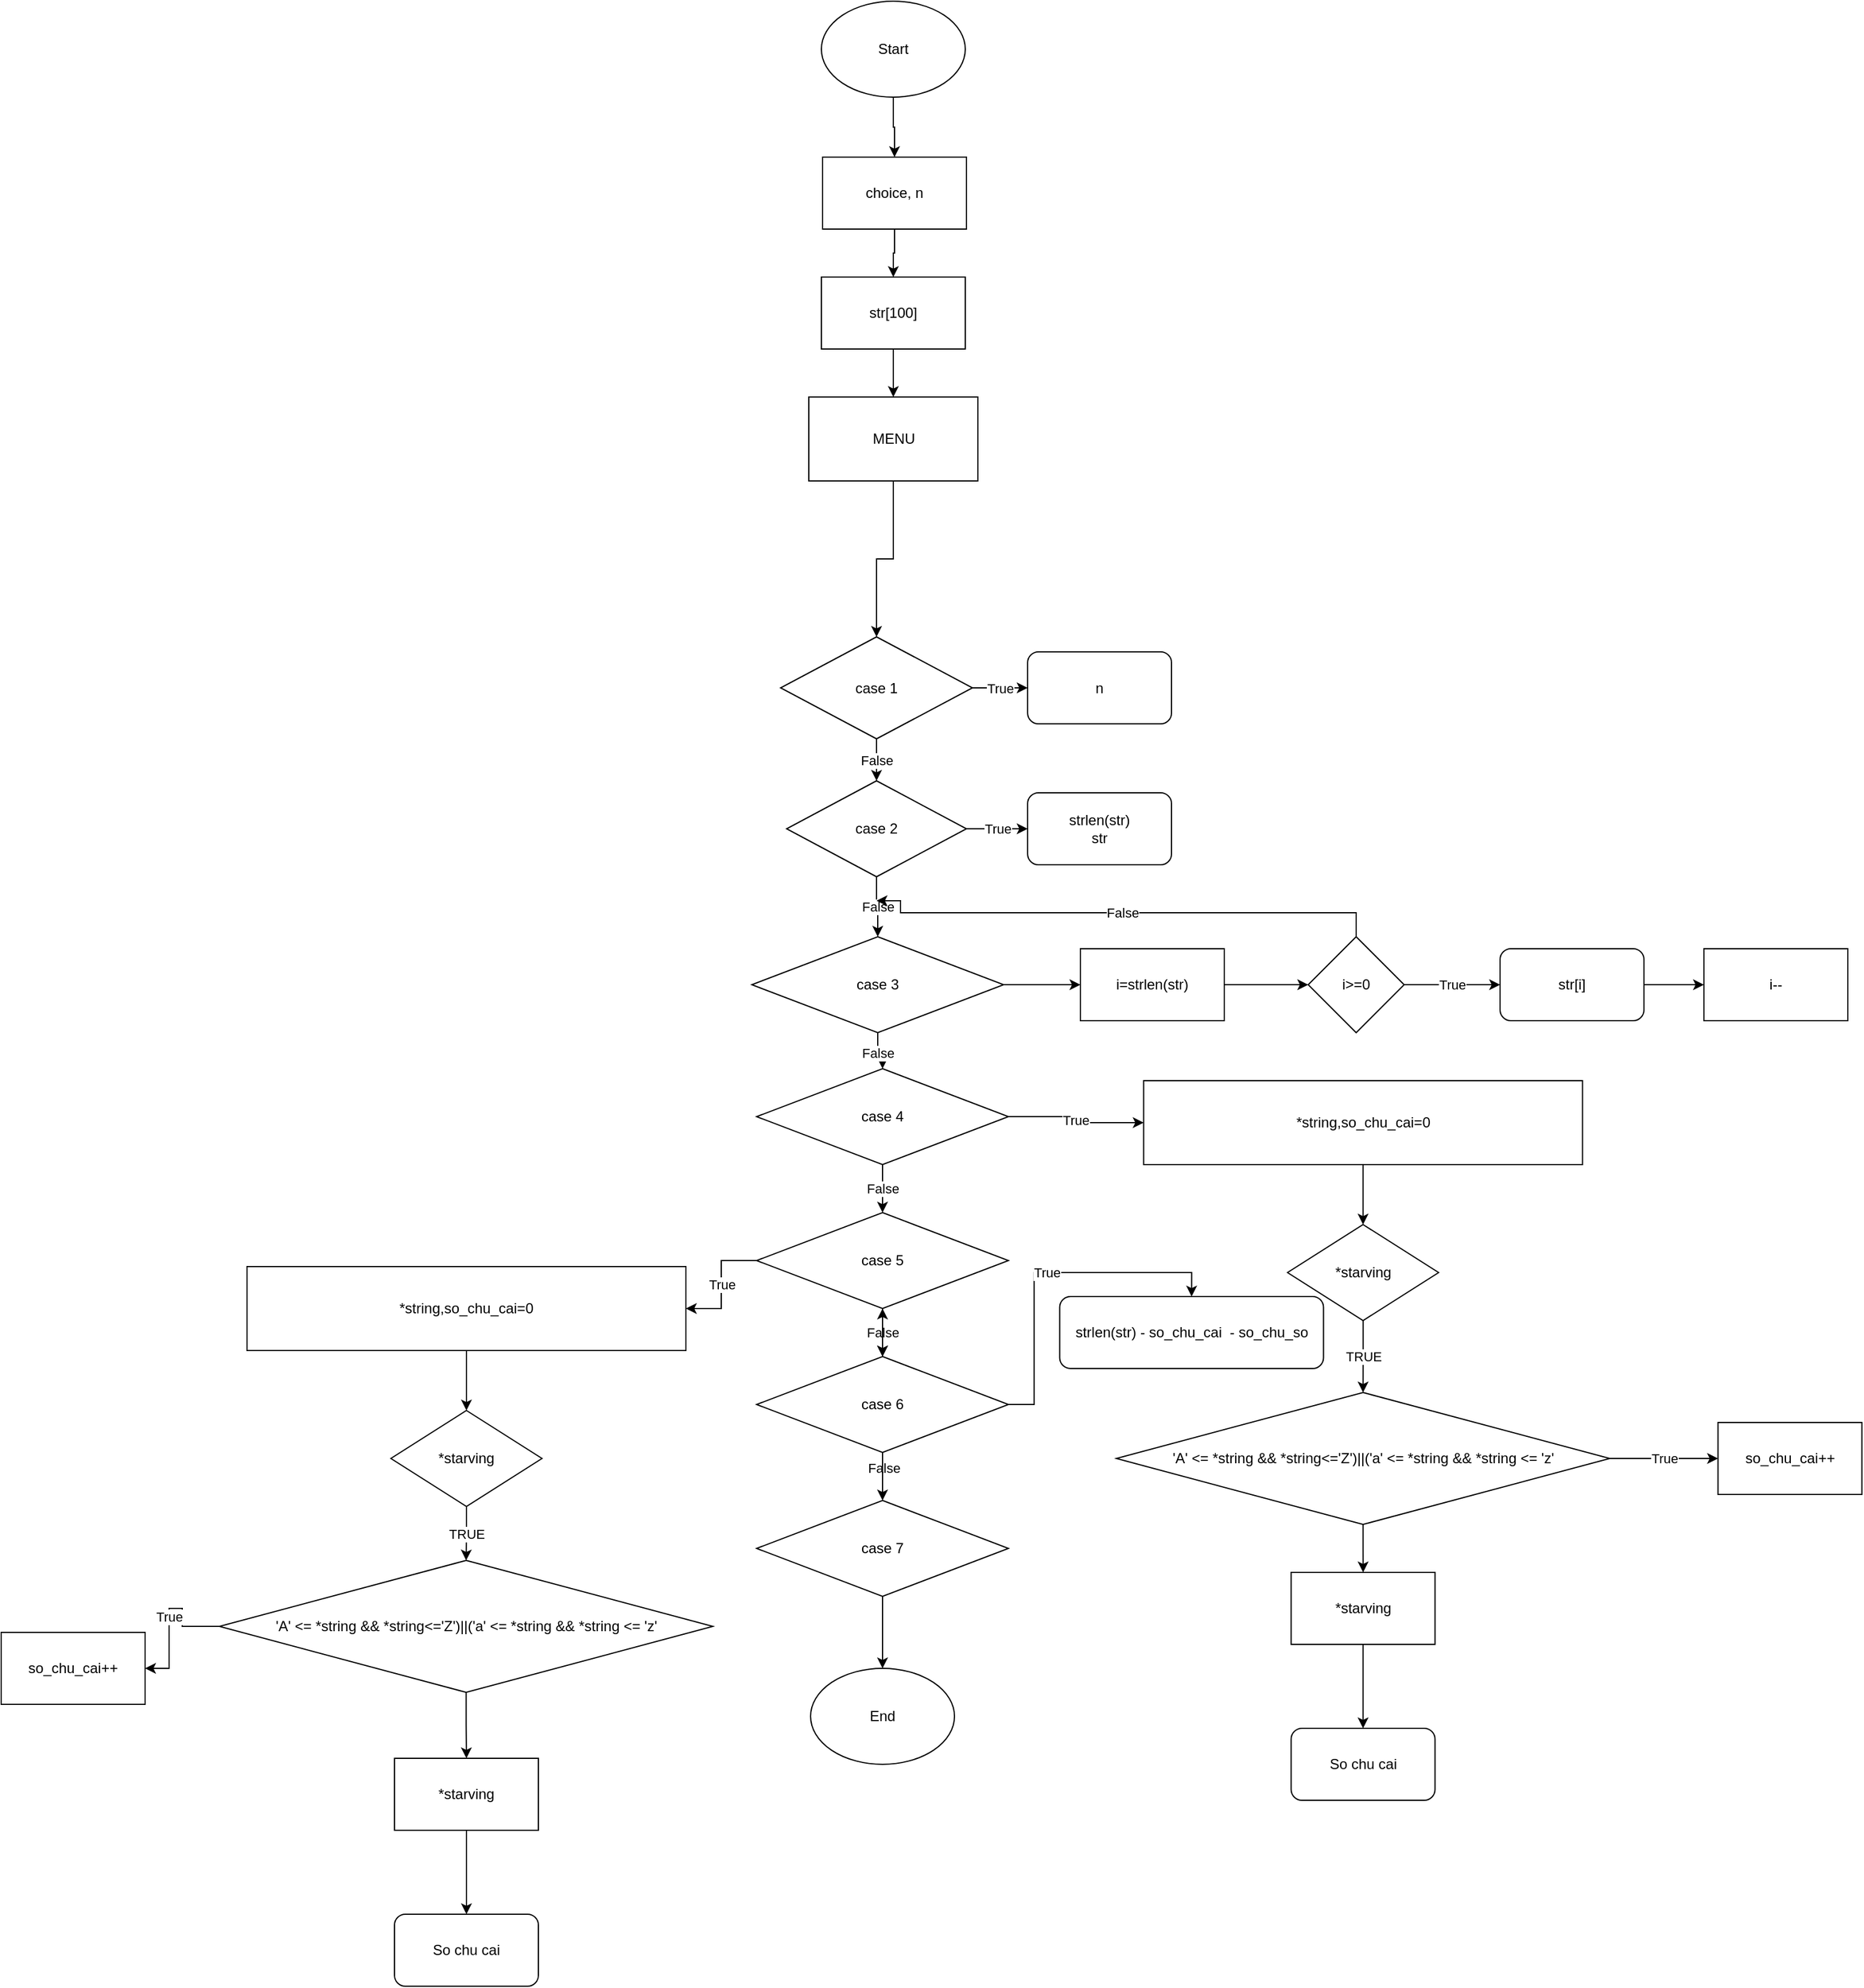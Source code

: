 <mxfile version="22.1.4" type="device">
  <diagram id="C5RBs43oDa-KdzZeNtuy" name="Page-1">
    <mxGraphModel dx="1801" dy="416" grid="1" gridSize="10" guides="1" tooltips="1" connect="1" arrows="1" fold="1" page="1" pageScale="1" pageWidth="827" pageHeight="1169" math="0" shadow="0">
      <root>
        <mxCell id="WIyWlLk6GJQsqaUBKTNV-0" />
        <mxCell id="WIyWlLk6GJQsqaUBKTNV-1" parent="WIyWlLk6GJQsqaUBKTNV-0" />
        <mxCell id="idY-lEUPWIf9JTYlrIc2-77" style="edgeStyle=orthogonalEdgeStyle;rounded=0;orthogonalLoop=1;jettySize=auto;html=1;" parent="WIyWlLk6GJQsqaUBKTNV-1" source="idY-lEUPWIf9JTYlrIc2-0" target="idY-lEUPWIf9JTYlrIc2-75" edge="1">
          <mxGeometry relative="1" as="geometry" />
        </mxCell>
        <mxCell id="idY-lEUPWIf9JTYlrIc2-0" value="Start" style="ellipse;whiteSpace=wrap;html=1;" parent="WIyWlLk6GJQsqaUBKTNV-1" vertex="1">
          <mxGeometry x="294" y="10" width="120" height="80" as="geometry" />
        </mxCell>
        <mxCell id="idY-lEUPWIf9JTYlrIc2-22" value="" style="group" parent="WIyWlLk6GJQsqaUBKTNV-1" vertex="1" connectable="0">
          <mxGeometry x="540" y="910" width="621.75" height="600" as="geometry" />
        </mxCell>
        <mxCell id="idY-lEUPWIf9JTYlrIc2-6" value="&#39;A&#39; &amp;lt;= *string &amp;amp;&amp;amp; *string&amp;lt;=&#39;Z&#39;)||(&#39;a&#39; &amp;lt;= *string &amp;amp;&amp;amp; *string &amp;lt;= &#39;z&#39;" style="rhombus;whiteSpace=wrap;html=1;rounded=0;" parent="idY-lEUPWIf9JTYlrIc2-22" vertex="1">
          <mxGeometry y="260" width="411.5" height="110" as="geometry" />
        </mxCell>
        <mxCell id="idY-lEUPWIf9JTYlrIc2-21" value="" style="group" parent="idY-lEUPWIf9JTYlrIc2-22" vertex="1" connectable="0">
          <mxGeometry x="22.75" width="599" height="600" as="geometry" />
        </mxCell>
        <mxCell id="idY-lEUPWIf9JTYlrIc2-1" value="*string,so_chu_cai=0" style="rounded=0;whiteSpace=wrap;html=1;" parent="idY-lEUPWIf9JTYlrIc2-21" vertex="1">
          <mxGeometry width="366" height="70" as="geometry" />
        </mxCell>
        <mxCell id="idY-lEUPWIf9JTYlrIc2-3" value="*starving" style="rhombus;whiteSpace=wrap;html=1;rounded=0;" parent="idY-lEUPWIf9JTYlrIc2-21" vertex="1">
          <mxGeometry x="120" y="120" width="126" height="80" as="geometry" />
        </mxCell>
        <mxCell id="idY-lEUPWIf9JTYlrIc2-4" value="" style="edgeStyle=orthogonalEdgeStyle;rounded=0;orthogonalLoop=1;jettySize=auto;html=1;" parent="idY-lEUPWIf9JTYlrIc2-21" source="idY-lEUPWIf9JTYlrIc2-1" target="idY-lEUPWIf9JTYlrIc2-3" edge="1">
          <mxGeometry relative="1" as="geometry" />
        </mxCell>
        <mxCell id="idY-lEUPWIf9JTYlrIc2-11" value="so_chu_cai++" style="rounded=0;whiteSpace=wrap;html=1;" parent="idY-lEUPWIf9JTYlrIc2-21" vertex="1">
          <mxGeometry x="479" y="285" width="120" height="60" as="geometry" />
        </mxCell>
        <mxCell id="idY-lEUPWIf9JTYlrIc2-16" value="So chu cai" style="rounded=1;whiteSpace=wrap;html=1;" parent="idY-lEUPWIf9JTYlrIc2-21" vertex="1">
          <mxGeometry x="123" y="540" width="120" height="60" as="geometry" />
        </mxCell>
        <mxCell id="idY-lEUPWIf9JTYlrIc2-19" style="edgeStyle=orthogonalEdgeStyle;rounded=0;orthogonalLoop=1;jettySize=auto;html=1;entryX=0.5;entryY=0;entryDx=0;entryDy=0;" parent="idY-lEUPWIf9JTYlrIc2-21" source="idY-lEUPWIf9JTYlrIc2-17" target="idY-lEUPWIf9JTYlrIc2-16" edge="1">
          <mxGeometry relative="1" as="geometry" />
        </mxCell>
        <mxCell id="idY-lEUPWIf9JTYlrIc2-17" value="*starving" style="whiteSpace=wrap;html=1;rounded=0;" parent="idY-lEUPWIf9JTYlrIc2-21" vertex="1">
          <mxGeometry x="123" y="410" width="120" height="60" as="geometry" />
        </mxCell>
        <mxCell id="idY-lEUPWIf9JTYlrIc2-111" value="strlen(str) - so_chu_cai&amp;nbsp; - so_chu_so" style="rounded=1;whiteSpace=wrap;html=1;" parent="idY-lEUPWIf9JTYlrIc2-21" vertex="1">
          <mxGeometry x="-70" y="180" width="220" height="60" as="geometry" />
        </mxCell>
        <mxCell id="idY-lEUPWIf9JTYlrIc2-7" value="TRUE" style="edgeStyle=orthogonalEdgeStyle;rounded=0;orthogonalLoop=1;jettySize=auto;html=1;" parent="idY-lEUPWIf9JTYlrIc2-22" source="idY-lEUPWIf9JTYlrIc2-3" target="idY-lEUPWIf9JTYlrIc2-6" edge="1">
          <mxGeometry relative="1" as="geometry" />
        </mxCell>
        <mxCell id="idY-lEUPWIf9JTYlrIc2-13" value="True" style="edgeStyle=orthogonalEdgeStyle;rounded=0;orthogonalLoop=1;jettySize=auto;html=1;entryX=0;entryY=0.5;entryDx=0;entryDy=0;" parent="idY-lEUPWIf9JTYlrIc2-22" source="idY-lEUPWIf9JTYlrIc2-6" target="idY-lEUPWIf9JTYlrIc2-11" edge="1">
          <mxGeometry relative="1" as="geometry" />
        </mxCell>
        <mxCell id="idY-lEUPWIf9JTYlrIc2-18" value="" style="edgeStyle=orthogonalEdgeStyle;rounded=0;orthogonalLoop=1;jettySize=auto;html=1;" parent="idY-lEUPWIf9JTYlrIc2-22" source="idY-lEUPWIf9JTYlrIc2-6" target="idY-lEUPWIf9JTYlrIc2-17" edge="1">
          <mxGeometry relative="1" as="geometry" />
        </mxCell>
        <mxCell id="idY-lEUPWIf9JTYlrIc2-55" style="edgeStyle=orthogonalEdgeStyle;rounded=0;orthogonalLoop=1;jettySize=auto;html=1;" parent="WIyWlLk6GJQsqaUBKTNV-1" source="idY-lEUPWIf9JTYlrIc2-56" target="idY-lEUPWIf9JTYlrIc2-59" edge="1">
          <mxGeometry relative="1" as="geometry" />
        </mxCell>
        <mxCell id="idY-lEUPWIf9JTYlrIc2-56" value="MENU" style="rounded=0;whiteSpace=wrap;html=1;" parent="WIyWlLk6GJQsqaUBKTNV-1" vertex="1">
          <mxGeometry x="283.5" y="340" width="141" height="70" as="geometry" />
        </mxCell>
        <mxCell id="idY-lEUPWIf9JTYlrIc2-57" value="True" style="edgeStyle=orthogonalEdgeStyle;rounded=0;orthogonalLoop=1;jettySize=auto;html=1;" parent="WIyWlLk6GJQsqaUBKTNV-1" source="idY-lEUPWIf9JTYlrIc2-59" target="idY-lEUPWIf9JTYlrIc2-60" edge="1">
          <mxGeometry relative="1" as="geometry" />
        </mxCell>
        <mxCell id="idY-lEUPWIf9JTYlrIc2-58" value="False" style="edgeStyle=orthogonalEdgeStyle;rounded=0;orthogonalLoop=1;jettySize=auto;html=1;" parent="WIyWlLk6GJQsqaUBKTNV-1" source="idY-lEUPWIf9JTYlrIc2-59" target="idY-lEUPWIf9JTYlrIc2-63" edge="1">
          <mxGeometry relative="1" as="geometry" />
        </mxCell>
        <mxCell id="idY-lEUPWIf9JTYlrIc2-59" value="case 1" style="rhombus;whiteSpace=wrap;html=1;" parent="WIyWlLk6GJQsqaUBKTNV-1" vertex="1">
          <mxGeometry x="260" y="540" width="160" height="85" as="geometry" />
        </mxCell>
        <mxCell id="idY-lEUPWIf9JTYlrIc2-60" value="n" style="rounded=1;whiteSpace=wrap;html=1;" parent="WIyWlLk6GJQsqaUBKTNV-1" vertex="1">
          <mxGeometry x="466" y="552.5" width="120" height="60" as="geometry" />
        </mxCell>
        <mxCell id="idY-lEUPWIf9JTYlrIc2-61" value="True" style="edgeStyle=orthogonalEdgeStyle;rounded=0;orthogonalLoop=1;jettySize=auto;html=1;" parent="WIyWlLk6GJQsqaUBKTNV-1" source="idY-lEUPWIf9JTYlrIc2-63" target="idY-lEUPWIf9JTYlrIc2-64" edge="1">
          <mxGeometry relative="1" as="geometry" />
        </mxCell>
        <mxCell id="idY-lEUPWIf9JTYlrIc2-62" value="False" style="edgeStyle=orthogonalEdgeStyle;rounded=0;orthogonalLoop=1;jettySize=auto;html=1;" parent="WIyWlLk6GJQsqaUBKTNV-1" source="idY-lEUPWIf9JTYlrIc2-63" target="idY-lEUPWIf9JTYlrIc2-66" edge="1">
          <mxGeometry relative="1" as="geometry" />
        </mxCell>
        <mxCell id="idY-lEUPWIf9JTYlrIc2-63" value="case 2" style="rhombus;whiteSpace=wrap;html=1;" parent="WIyWlLk6GJQsqaUBKTNV-1" vertex="1">
          <mxGeometry x="265" y="660" width="150" height="80" as="geometry" />
        </mxCell>
        <mxCell id="idY-lEUPWIf9JTYlrIc2-64" value="strlen(str)&lt;br&gt;str" style="rounded=1;whiteSpace=wrap;html=1;" parent="WIyWlLk6GJQsqaUBKTNV-1" vertex="1">
          <mxGeometry x="466" y="670" width="120" height="60" as="geometry" />
        </mxCell>
        <mxCell id="idY-lEUPWIf9JTYlrIc2-65" value="False" style="edgeStyle=orthogonalEdgeStyle;rounded=0;orthogonalLoop=1;jettySize=auto;html=1;" parent="WIyWlLk6GJQsqaUBKTNV-1" source="idY-lEUPWIf9JTYlrIc2-66" target="idY-lEUPWIf9JTYlrIc2-68" edge="1">
          <mxGeometry relative="1" as="geometry" />
        </mxCell>
        <mxCell id="idY-lEUPWIf9JTYlrIc2-83" style="edgeStyle=orthogonalEdgeStyle;rounded=0;orthogonalLoop=1;jettySize=auto;html=1;" parent="WIyWlLk6GJQsqaUBKTNV-1" source="idY-lEUPWIf9JTYlrIc2-66" target="idY-lEUPWIf9JTYlrIc2-82" edge="1">
          <mxGeometry relative="1" as="geometry" />
        </mxCell>
        <mxCell id="idY-lEUPWIf9JTYlrIc2-66" value="case 3" style="rhombus;whiteSpace=wrap;html=1;" parent="WIyWlLk6GJQsqaUBKTNV-1" vertex="1">
          <mxGeometry x="236" y="790" width="210" height="80" as="geometry" />
        </mxCell>
        <mxCell id="idY-lEUPWIf9JTYlrIc2-67" value="False" style="edgeStyle=orthogonalEdgeStyle;rounded=0;orthogonalLoop=1;jettySize=auto;html=1;" parent="WIyWlLk6GJQsqaUBKTNV-1" source="idY-lEUPWIf9JTYlrIc2-68" target="idY-lEUPWIf9JTYlrIc2-70" edge="1">
          <mxGeometry relative="1" as="geometry" />
        </mxCell>
        <mxCell id="idY-lEUPWIf9JTYlrIc2-90" value="True" style="edgeStyle=orthogonalEdgeStyle;rounded=0;orthogonalLoop=1;jettySize=auto;html=1;entryX=0;entryY=0.5;entryDx=0;entryDy=0;" parent="WIyWlLk6GJQsqaUBKTNV-1" source="idY-lEUPWIf9JTYlrIc2-68" target="idY-lEUPWIf9JTYlrIc2-1" edge="1">
          <mxGeometry relative="1" as="geometry" />
        </mxCell>
        <mxCell id="idY-lEUPWIf9JTYlrIc2-68" value="case 4" style="rhombus;whiteSpace=wrap;html=1;" parent="WIyWlLk6GJQsqaUBKTNV-1" vertex="1">
          <mxGeometry x="240" y="900" width="210" height="80" as="geometry" />
        </mxCell>
        <mxCell id="idY-lEUPWIf9JTYlrIc2-69" value="False" style="edgeStyle=orthogonalEdgeStyle;rounded=0;orthogonalLoop=1;jettySize=auto;html=1;" parent="WIyWlLk6GJQsqaUBKTNV-1" source="idY-lEUPWIf9JTYlrIc2-70" target="idY-lEUPWIf9JTYlrIc2-72" edge="1">
          <mxGeometry relative="1" as="geometry" />
        </mxCell>
        <mxCell id="idY-lEUPWIf9JTYlrIc2-91" style="edgeStyle=orthogonalEdgeStyle;rounded=0;orthogonalLoop=1;jettySize=auto;html=1;" parent="WIyWlLk6GJQsqaUBKTNV-1" source="idY-lEUPWIf9JTYlrIc2-70" target="idY-lEUPWIf9JTYlrIc2-72" edge="1">
          <mxGeometry relative="1" as="geometry" />
        </mxCell>
        <mxCell id="idY-lEUPWIf9JTYlrIc2-110" value="True" style="edgeStyle=orthogonalEdgeStyle;rounded=0;orthogonalLoop=1;jettySize=auto;html=1;entryX=1;entryY=0.5;entryDx=0;entryDy=0;" parent="WIyWlLk6GJQsqaUBKTNV-1" source="idY-lEUPWIf9JTYlrIc2-70" target="idY-lEUPWIf9JTYlrIc2-98" edge="1">
          <mxGeometry relative="1" as="geometry" />
        </mxCell>
        <mxCell id="idY-lEUPWIf9JTYlrIc2-70" value="case 5" style="rhombus;whiteSpace=wrap;html=1;" parent="WIyWlLk6GJQsqaUBKTNV-1" vertex="1">
          <mxGeometry x="240" y="1020" width="210" height="80" as="geometry" />
        </mxCell>
        <mxCell id="idY-lEUPWIf9JTYlrIc2-71" value="&#xa;&lt;span style=&quot;color: rgb(0, 0, 0); font-family: Helvetica; font-size: 11px; font-style: normal; font-variant-ligatures: normal; font-variant-caps: normal; font-weight: 400; letter-spacing: normal; orphans: 2; text-align: center; text-indent: 0px; text-transform: none; widows: 2; word-spacing: 0px; -webkit-text-stroke-width: 0px; background-color: rgb(255, 255, 255); text-decoration-thickness: initial; text-decoration-style: initial; text-decoration-color: initial; float: none; display: inline !important;&quot;&gt;False&lt;/span&gt;&#xa;&#xa;" style="edgeStyle=orthogonalEdgeStyle;rounded=0;orthogonalLoop=1;jettySize=auto;html=1;entryX=0.5;entryY=0;entryDx=0;entryDy=0;" parent="WIyWlLk6GJQsqaUBKTNV-1" source="idY-lEUPWIf9JTYlrIc2-72" edge="1">
          <mxGeometry relative="1" as="geometry">
            <mxPoint x="345" y="1260" as="targetPoint" />
          </mxGeometry>
        </mxCell>
        <mxCell id="idY-lEUPWIf9JTYlrIc2-92" style="edgeStyle=orthogonalEdgeStyle;rounded=0;orthogonalLoop=1;jettySize=auto;html=1;entryX=0.5;entryY=0;entryDx=0;entryDy=0;" parent="WIyWlLk6GJQsqaUBKTNV-1" source="idY-lEUPWIf9JTYlrIc2-72" target="idY-lEUPWIf9JTYlrIc2-73" edge="1">
          <mxGeometry relative="1" as="geometry" />
        </mxCell>
        <mxCell id="idY-lEUPWIf9JTYlrIc2-93" value="" style="edgeStyle=orthogonalEdgeStyle;rounded=0;orthogonalLoop=1;jettySize=auto;html=1;" parent="WIyWlLk6GJQsqaUBKTNV-1" source="idY-lEUPWIf9JTYlrIc2-72" target="idY-lEUPWIf9JTYlrIc2-70" edge="1">
          <mxGeometry relative="1" as="geometry" />
        </mxCell>
        <mxCell id="idY-lEUPWIf9JTYlrIc2-112" value="True" style="edgeStyle=orthogonalEdgeStyle;rounded=0;orthogonalLoop=1;jettySize=auto;html=1;entryX=0.5;entryY=0;entryDx=0;entryDy=0;" parent="WIyWlLk6GJQsqaUBKTNV-1" source="idY-lEUPWIf9JTYlrIc2-72" target="idY-lEUPWIf9JTYlrIc2-111" edge="1">
          <mxGeometry relative="1" as="geometry" />
        </mxCell>
        <mxCell id="idY-lEUPWIf9JTYlrIc2-72" value="case 6" style="rhombus;whiteSpace=wrap;html=1;" parent="WIyWlLk6GJQsqaUBKTNV-1" vertex="1">
          <mxGeometry x="240" y="1140" width="210" height="80" as="geometry" />
        </mxCell>
        <mxCell id="idY-lEUPWIf9JTYlrIc2-114" style="edgeStyle=orthogonalEdgeStyle;rounded=0;orthogonalLoop=1;jettySize=auto;html=1;" parent="WIyWlLk6GJQsqaUBKTNV-1" source="idY-lEUPWIf9JTYlrIc2-73" target="idY-lEUPWIf9JTYlrIc2-115" edge="1">
          <mxGeometry relative="1" as="geometry">
            <mxPoint x="345" y="1420" as="targetPoint" />
          </mxGeometry>
        </mxCell>
        <mxCell id="idY-lEUPWIf9JTYlrIc2-73" value="case 7" style="rhombus;whiteSpace=wrap;html=1;" parent="WIyWlLk6GJQsqaUBKTNV-1" vertex="1">
          <mxGeometry x="240" y="1260" width="210" height="80" as="geometry" />
        </mxCell>
        <mxCell id="idY-lEUPWIf9JTYlrIc2-79" style="edgeStyle=orthogonalEdgeStyle;rounded=0;orthogonalLoop=1;jettySize=auto;html=1;entryX=0.5;entryY=0;entryDx=0;entryDy=0;" parent="WIyWlLk6GJQsqaUBKTNV-1" source="idY-lEUPWIf9JTYlrIc2-75" target="idY-lEUPWIf9JTYlrIc2-78" edge="1">
          <mxGeometry relative="1" as="geometry" />
        </mxCell>
        <mxCell id="idY-lEUPWIf9JTYlrIc2-75" value="choice, n" style="rounded=0;whiteSpace=wrap;html=1;" parent="WIyWlLk6GJQsqaUBKTNV-1" vertex="1">
          <mxGeometry x="295" y="140" width="120" height="60" as="geometry" />
        </mxCell>
        <mxCell id="idY-lEUPWIf9JTYlrIc2-80" style="edgeStyle=orthogonalEdgeStyle;rounded=0;orthogonalLoop=1;jettySize=auto;html=1;entryX=0.5;entryY=0;entryDx=0;entryDy=0;" parent="WIyWlLk6GJQsqaUBKTNV-1" source="idY-lEUPWIf9JTYlrIc2-78" target="idY-lEUPWIf9JTYlrIc2-56" edge="1">
          <mxGeometry relative="1" as="geometry" />
        </mxCell>
        <mxCell id="idY-lEUPWIf9JTYlrIc2-78" value="str[100]" style="rounded=0;whiteSpace=wrap;html=1;" parent="WIyWlLk6GJQsqaUBKTNV-1" vertex="1">
          <mxGeometry x="294" y="240" width="120" height="60" as="geometry" />
        </mxCell>
        <mxCell id="idY-lEUPWIf9JTYlrIc2-85" value="True" style="edgeStyle=orthogonalEdgeStyle;rounded=0;orthogonalLoop=1;jettySize=auto;html=1;" parent="WIyWlLk6GJQsqaUBKTNV-1" source="idY-lEUPWIf9JTYlrIc2-81" target="idY-lEUPWIf9JTYlrIc2-86" edge="1">
          <mxGeometry relative="1" as="geometry">
            <mxPoint x="860" y="830" as="targetPoint" />
          </mxGeometry>
        </mxCell>
        <mxCell id="idY-lEUPWIf9JTYlrIc2-87" value="False" style="edgeStyle=orthogonalEdgeStyle;rounded=0;orthogonalLoop=1;jettySize=auto;html=1;" parent="WIyWlLk6GJQsqaUBKTNV-1" source="idY-lEUPWIf9JTYlrIc2-81" edge="1">
          <mxGeometry relative="1" as="geometry">
            <mxPoint x="340" y="760" as="targetPoint" />
            <Array as="points">
              <mxPoint x="740" y="770" />
              <mxPoint x="360" y="770" />
              <mxPoint x="360" y="760" />
            </Array>
          </mxGeometry>
        </mxCell>
        <mxCell id="idY-lEUPWIf9JTYlrIc2-81" value="i&amp;gt;=0" style="rhombus;whiteSpace=wrap;html=1;" parent="WIyWlLk6GJQsqaUBKTNV-1" vertex="1">
          <mxGeometry x="700" y="790" width="80" height="80" as="geometry" />
        </mxCell>
        <mxCell id="idY-lEUPWIf9JTYlrIc2-84" style="edgeStyle=orthogonalEdgeStyle;rounded=0;orthogonalLoop=1;jettySize=auto;html=1;" parent="WIyWlLk6GJQsqaUBKTNV-1" source="idY-lEUPWIf9JTYlrIc2-82" target="idY-lEUPWIf9JTYlrIc2-81" edge="1">
          <mxGeometry relative="1" as="geometry" />
        </mxCell>
        <mxCell id="idY-lEUPWIf9JTYlrIc2-82" value="i=strlen(str)" style="rounded=0;whiteSpace=wrap;html=1;" parent="WIyWlLk6GJQsqaUBKTNV-1" vertex="1">
          <mxGeometry x="510" y="800" width="120" height="60" as="geometry" />
        </mxCell>
        <mxCell id="idY-lEUPWIf9JTYlrIc2-89" style="edgeStyle=orthogonalEdgeStyle;rounded=0;orthogonalLoop=1;jettySize=auto;html=1;entryX=0;entryY=0.5;entryDx=0;entryDy=0;" parent="WIyWlLk6GJQsqaUBKTNV-1" source="idY-lEUPWIf9JTYlrIc2-86" target="idY-lEUPWIf9JTYlrIc2-88" edge="1">
          <mxGeometry relative="1" as="geometry" />
        </mxCell>
        <mxCell id="idY-lEUPWIf9JTYlrIc2-86" value="str[i]" style="rounded=1;whiteSpace=wrap;html=1;" parent="WIyWlLk6GJQsqaUBKTNV-1" vertex="1">
          <mxGeometry x="860" y="800" width="120" height="60" as="geometry" />
        </mxCell>
        <mxCell id="idY-lEUPWIf9JTYlrIc2-88" value="i--" style="rounded=0;whiteSpace=wrap;html=1;" parent="WIyWlLk6GJQsqaUBKTNV-1" vertex="1">
          <mxGeometry x="1030" y="800" width="120" height="60" as="geometry" />
        </mxCell>
        <mxCell id="idY-lEUPWIf9JTYlrIc2-96" value="&#39;A&#39; &amp;lt;= *string &amp;amp;&amp;amp; *string&amp;lt;=&#39;Z&#39;)||(&#39;a&#39; &amp;lt;= *string &amp;amp;&amp;amp; *string &amp;lt;= &#39;z&#39;" style="rhombus;whiteSpace=wrap;html=1;rounded=0;" parent="WIyWlLk6GJQsqaUBKTNV-1" vertex="1">
          <mxGeometry x="-208" y="1310" width="411.5" height="110" as="geometry" />
        </mxCell>
        <mxCell id="idY-lEUPWIf9JTYlrIc2-105" value="TRUE" style="edgeStyle=orthogonalEdgeStyle;rounded=0;orthogonalLoop=1;jettySize=auto;html=1;" parent="WIyWlLk6GJQsqaUBKTNV-1" source="idY-lEUPWIf9JTYlrIc2-99" target="idY-lEUPWIf9JTYlrIc2-96" edge="1">
          <mxGeometry relative="1" as="geometry" />
        </mxCell>
        <mxCell id="idY-lEUPWIf9JTYlrIc2-106" value="True" style="edgeStyle=orthogonalEdgeStyle;rounded=0;orthogonalLoop=1;jettySize=auto;html=1;entryX=1;entryY=0.5;entryDx=0;entryDy=0;" parent="WIyWlLk6GJQsqaUBKTNV-1" source="idY-lEUPWIf9JTYlrIc2-96" target="idY-lEUPWIf9JTYlrIc2-101" edge="1">
          <mxGeometry relative="1" as="geometry">
            <Array as="points">
              <mxPoint x="-239" y="1365" />
              <mxPoint x="-239" y="1350" />
              <mxPoint x="-250" y="1350" />
              <mxPoint x="-250" y="1400" />
            </Array>
          </mxGeometry>
        </mxCell>
        <mxCell id="idY-lEUPWIf9JTYlrIc2-107" value="" style="edgeStyle=orthogonalEdgeStyle;rounded=0;orthogonalLoop=1;jettySize=auto;html=1;" parent="WIyWlLk6GJQsqaUBKTNV-1" source="idY-lEUPWIf9JTYlrIc2-96" target="idY-lEUPWIf9JTYlrIc2-104" edge="1">
          <mxGeometry relative="1" as="geometry" />
        </mxCell>
        <mxCell id="idY-lEUPWIf9JTYlrIc2-98" value="*string,so_chu_cai=0" style="rounded=0;whiteSpace=wrap;html=1;" parent="WIyWlLk6GJQsqaUBKTNV-1" vertex="1">
          <mxGeometry x="-185" y="1065" width="366" height="70" as="geometry" />
        </mxCell>
        <mxCell id="idY-lEUPWIf9JTYlrIc2-99" value="*starving" style="rhombus;whiteSpace=wrap;html=1;rounded=0;" parent="WIyWlLk6GJQsqaUBKTNV-1" vertex="1">
          <mxGeometry x="-65" y="1185" width="126" height="80" as="geometry" />
        </mxCell>
        <mxCell id="idY-lEUPWIf9JTYlrIc2-100" value="" style="edgeStyle=orthogonalEdgeStyle;rounded=0;orthogonalLoop=1;jettySize=auto;html=1;" parent="WIyWlLk6GJQsqaUBKTNV-1" source="idY-lEUPWIf9JTYlrIc2-98" target="idY-lEUPWIf9JTYlrIc2-99" edge="1">
          <mxGeometry relative="1" as="geometry" />
        </mxCell>
        <mxCell id="idY-lEUPWIf9JTYlrIc2-101" value="so_chu_cai++" style="rounded=0;whiteSpace=wrap;html=1;" parent="WIyWlLk6GJQsqaUBKTNV-1" vertex="1">
          <mxGeometry x="-390" y="1370" width="120" height="60" as="geometry" />
        </mxCell>
        <mxCell id="idY-lEUPWIf9JTYlrIc2-102" value="So chu cai" style="rounded=1;whiteSpace=wrap;html=1;" parent="WIyWlLk6GJQsqaUBKTNV-1" vertex="1">
          <mxGeometry x="-62" y="1605" width="120" height="60" as="geometry" />
        </mxCell>
        <mxCell id="idY-lEUPWIf9JTYlrIc2-103" style="edgeStyle=orthogonalEdgeStyle;rounded=0;orthogonalLoop=1;jettySize=auto;html=1;entryX=0.5;entryY=0;entryDx=0;entryDy=0;" parent="WIyWlLk6GJQsqaUBKTNV-1" source="idY-lEUPWIf9JTYlrIc2-104" target="idY-lEUPWIf9JTYlrIc2-102" edge="1">
          <mxGeometry relative="1" as="geometry" />
        </mxCell>
        <mxCell id="idY-lEUPWIf9JTYlrIc2-104" value="*starving" style="whiteSpace=wrap;html=1;rounded=0;" parent="WIyWlLk6GJQsqaUBKTNV-1" vertex="1">
          <mxGeometry x="-62" y="1475" width="120" height="60" as="geometry" />
        </mxCell>
        <mxCell id="idY-lEUPWIf9JTYlrIc2-115" value="End" style="ellipse;whiteSpace=wrap;html=1;" parent="WIyWlLk6GJQsqaUBKTNV-1" vertex="1">
          <mxGeometry x="285" y="1400" width="120" height="80" as="geometry" />
        </mxCell>
      </root>
    </mxGraphModel>
  </diagram>
</mxfile>

